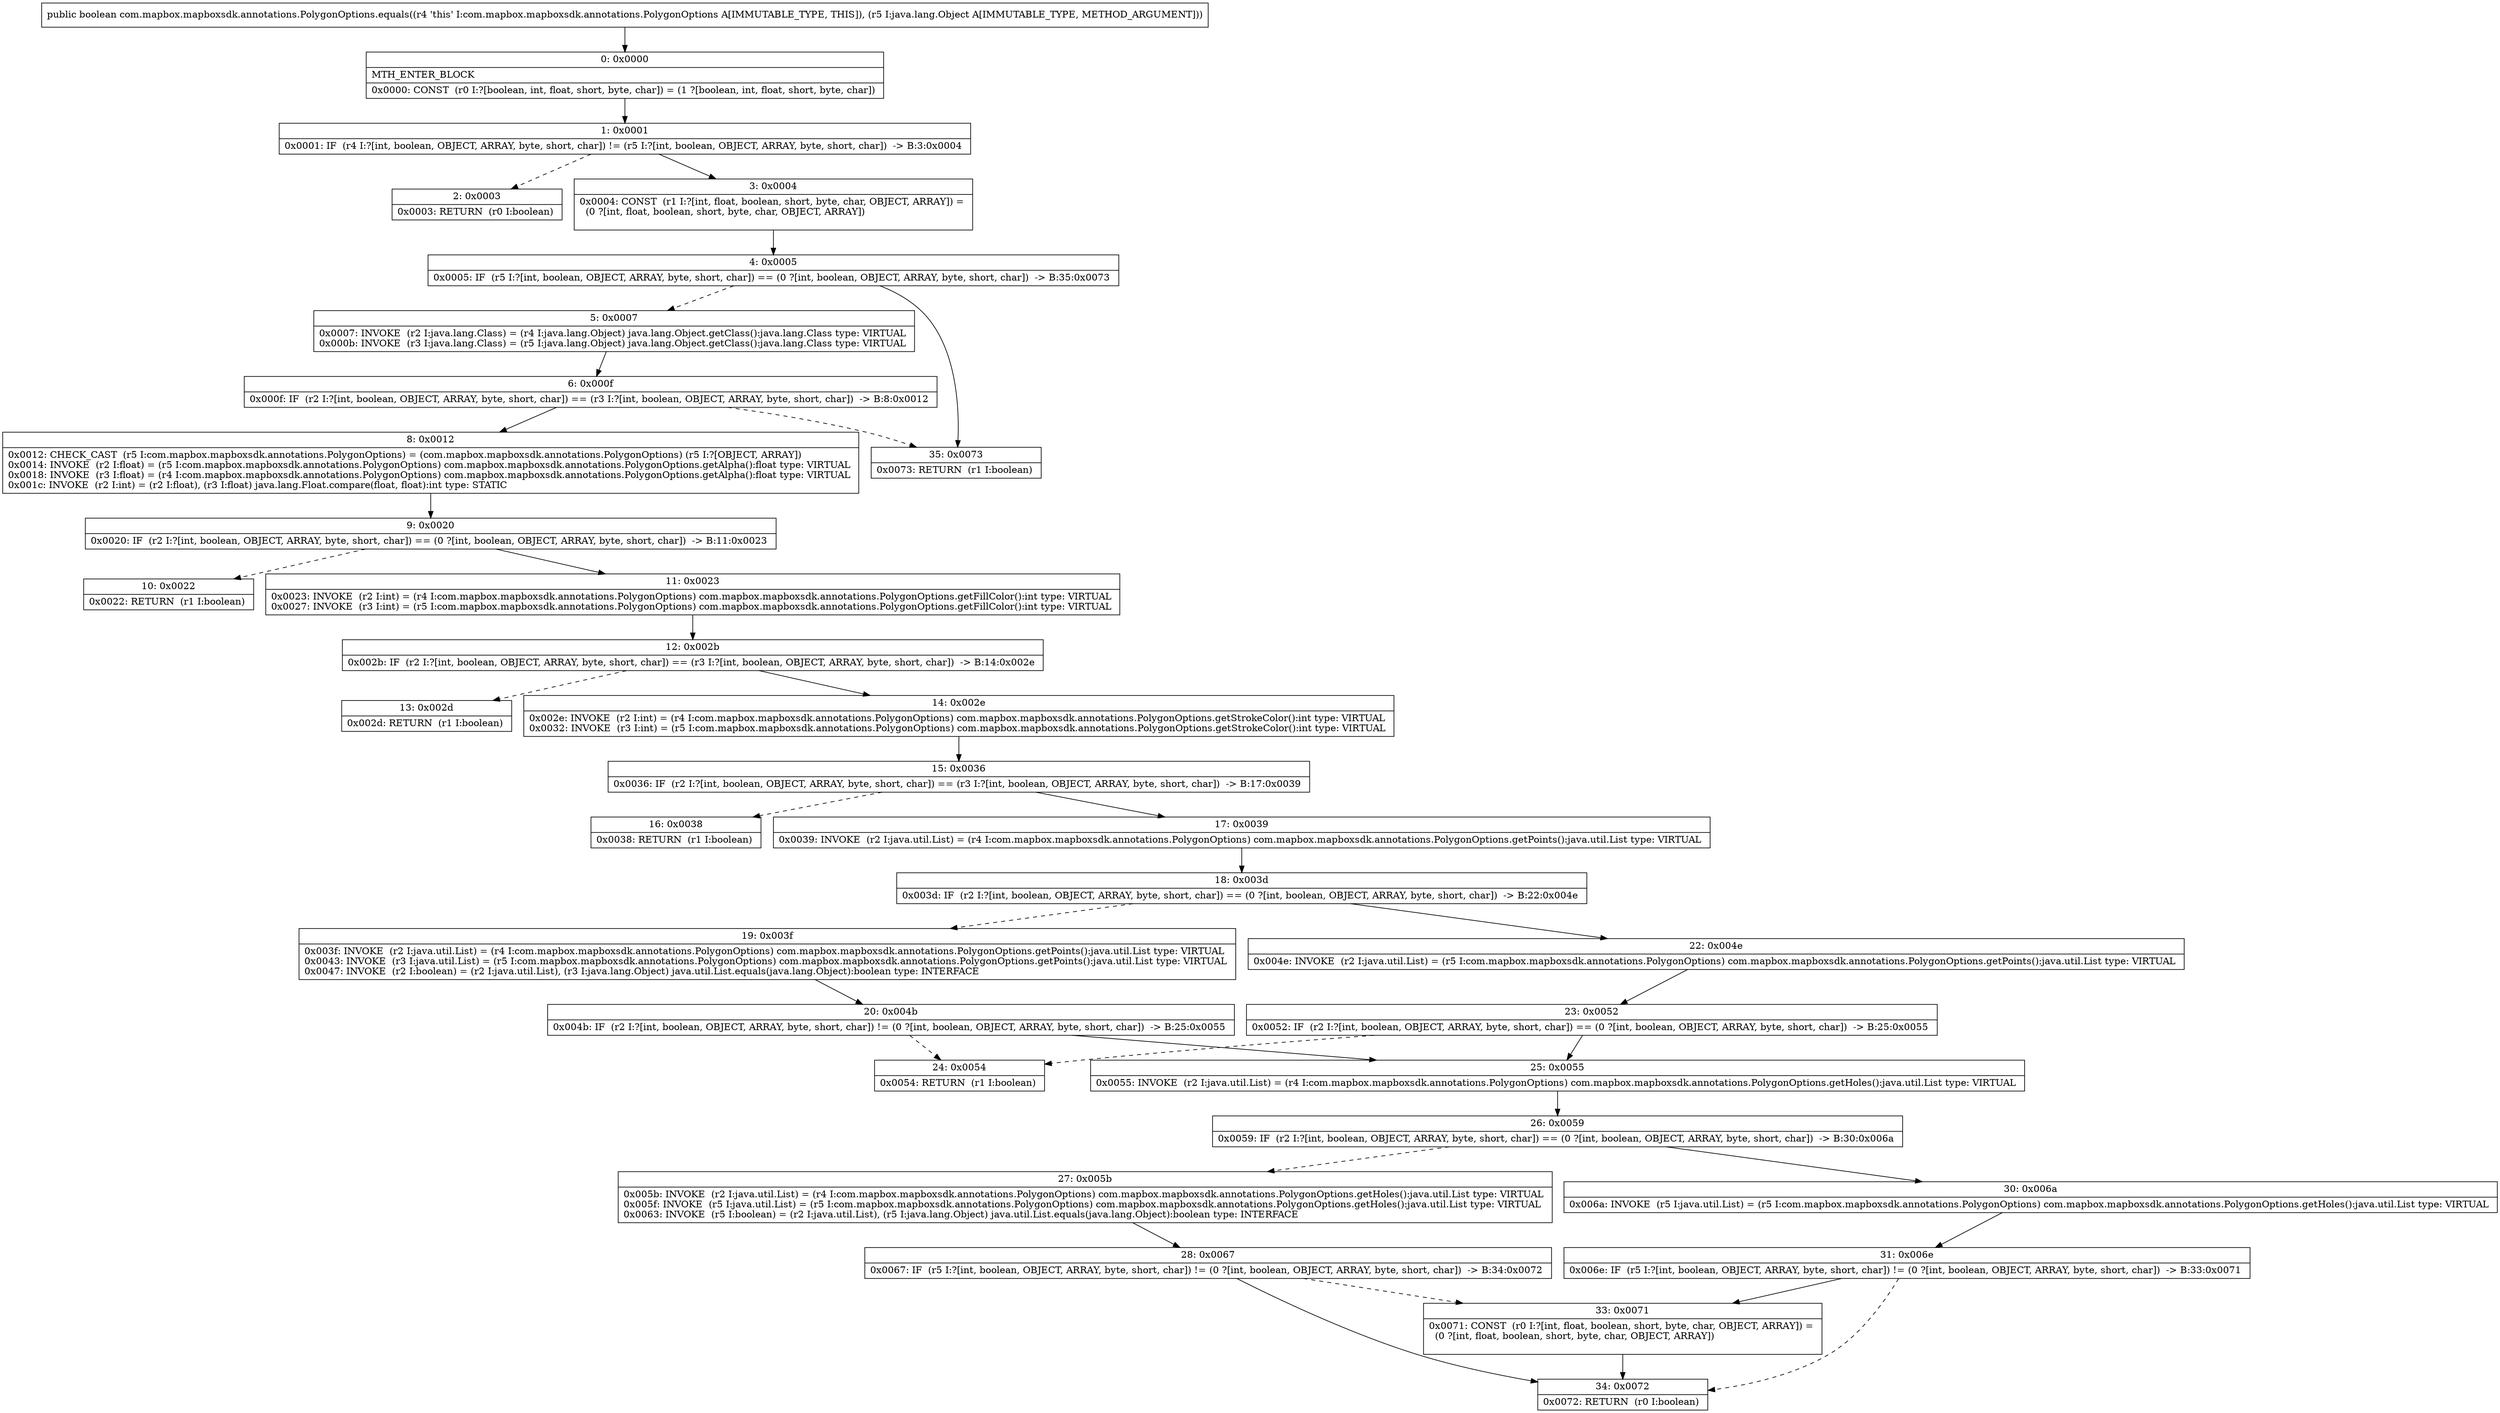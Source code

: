 digraph "CFG forcom.mapbox.mapboxsdk.annotations.PolygonOptions.equals(Ljava\/lang\/Object;)Z" {
Node_0 [shape=record,label="{0\:\ 0x0000|MTH_ENTER_BLOCK\l|0x0000: CONST  (r0 I:?[boolean, int, float, short, byte, char]) = (1 ?[boolean, int, float, short, byte, char]) \l}"];
Node_1 [shape=record,label="{1\:\ 0x0001|0x0001: IF  (r4 I:?[int, boolean, OBJECT, ARRAY, byte, short, char]) != (r5 I:?[int, boolean, OBJECT, ARRAY, byte, short, char])  \-\> B:3:0x0004 \l}"];
Node_2 [shape=record,label="{2\:\ 0x0003|0x0003: RETURN  (r0 I:boolean) \l}"];
Node_3 [shape=record,label="{3\:\ 0x0004|0x0004: CONST  (r1 I:?[int, float, boolean, short, byte, char, OBJECT, ARRAY]) = \l  (0 ?[int, float, boolean, short, byte, char, OBJECT, ARRAY])\l \l}"];
Node_4 [shape=record,label="{4\:\ 0x0005|0x0005: IF  (r5 I:?[int, boolean, OBJECT, ARRAY, byte, short, char]) == (0 ?[int, boolean, OBJECT, ARRAY, byte, short, char])  \-\> B:35:0x0073 \l}"];
Node_5 [shape=record,label="{5\:\ 0x0007|0x0007: INVOKE  (r2 I:java.lang.Class) = (r4 I:java.lang.Object) java.lang.Object.getClass():java.lang.Class type: VIRTUAL \l0x000b: INVOKE  (r3 I:java.lang.Class) = (r5 I:java.lang.Object) java.lang.Object.getClass():java.lang.Class type: VIRTUAL \l}"];
Node_6 [shape=record,label="{6\:\ 0x000f|0x000f: IF  (r2 I:?[int, boolean, OBJECT, ARRAY, byte, short, char]) == (r3 I:?[int, boolean, OBJECT, ARRAY, byte, short, char])  \-\> B:8:0x0012 \l}"];
Node_8 [shape=record,label="{8\:\ 0x0012|0x0012: CHECK_CAST  (r5 I:com.mapbox.mapboxsdk.annotations.PolygonOptions) = (com.mapbox.mapboxsdk.annotations.PolygonOptions) (r5 I:?[OBJECT, ARRAY]) \l0x0014: INVOKE  (r2 I:float) = (r5 I:com.mapbox.mapboxsdk.annotations.PolygonOptions) com.mapbox.mapboxsdk.annotations.PolygonOptions.getAlpha():float type: VIRTUAL \l0x0018: INVOKE  (r3 I:float) = (r4 I:com.mapbox.mapboxsdk.annotations.PolygonOptions) com.mapbox.mapboxsdk.annotations.PolygonOptions.getAlpha():float type: VIRTUAL \l0x001c: INVOKE  (r2 I:int) = (r2 I:float), (r3 I:float) java.lang.Float.compare(float, float):int type: STATIC \l}"];
Node_9 [shape=record,label="{9\:\ 0x0020|0x0020: IF  (r2 I:?[int, boolean, OBJECT, ARRAY, byte, short, char]) == (0 ?[int, boolean, OBJECT, ARRAY, byte, short, char])  \-\> B:11:0x0023 \l}"];
Node_10 [shape=record,label="{10\:\ 0x0022|0x0022: RETURN  (r1 I:boolean) \l}"];
Node_11 [shape=record,label="{11\:\ 0x0023|0x0023: INVOKE  (r2 I:int) = (r4 I:com.mapbox.mapboxsdk.annotations.PolygonOptions) com.mapbox.mapboxsdk.annotations.PolygonOptions.getFillColor():int type: VIRTUAL \l0x0027: INVOKE  (r3 I:int) = (r5 I:com.mapbox.mapboxsdk.annotations.PolygonOptions) com.mapbox.mapboxsdk.annotations.PolygonOptions.getFillColor():int type: VIRTUAL \l}"];
Node_12 [shape=record,label="{12\:\ 0x002b|0x002b: IF  (r2 I:?[int, boolean, OBJECT, ARRAY, byte, short, char]) == (r3 I:?[int, boolean, OBJECT, ARRAY, byte, short, char])  \-\> B:14:0x002e \l}"];
Node_13 [shape=record,label="{13\:\ 0x002d|0x002d: RETURN  (r1 I:boolean) \l}"];
Node_14 [shape=record,label="{14\:\ 0x002e|0x002e: INVOKE  (r2 I:int) = (r4 I:com.mapbox.mapboxsdk.annotations.PolygonOptions) com.mapbox.mapboxsdk.annotations.PolygonOptions.getStrokeColor():int type: VIRTUAL \l0x0032: INVOKE  (r3 I:int) = (r5 I:com.mapbox.mapboxsdk.annotations.PolygonOptions) com.mapbox.mapboxsdk.annotations.PolygonOptions.getStrokeColor():int type: VIRTUAL \l}"];
Node_15 [shape=record,label="{15\:\ 0x0036|0x0036: IF  (r2 I:?[int, boolean, OBJECT, ARRAY, byte, short, char]) == (r3 I:?[int, boolean, OBJECT, ARRAY, byte, short, char])  \-\> B:17:0x0039 \l}"];
Node_16 [shape=record,label="{16\:\ 0x0038|0x0038: RETURN  (r1 I:boolean) \l}"];
Node_17 [shape=record,label="{17\:\ 0x0039|0x0039: INVOKE  (r2 I:java.util.List) = (r4 I:com.mapbox.mapboxsdk.annotations.PolygonOptions) com.mapbox.mapboxsdk.annotations.PolygonOptions.getPoints():java.util.List type: VIRTUAL \l}"];
Node_18 [shape=record,label="{18\:\ 0x003d|0x003d: IF  (r2 I:?[int, boolean, OBJECT, ARRAY, byte, short, char]) == (0 ?[int, boolean, OBJECT, ARRAY, byte, short, char])  \-\> B:22:0x004e \l}"];
Node_19 [shape=record,label="{19\:\ 0x003f|0x003f: INVOKE  (r2 I:java.util.List) = (r4 I:com.mapbox.mapboxsdk.annotations.PolygonOptions) com.mapbox.mapboxsdk.annotations.PolygonOptions.getPoints():java.util.List type: VIRTUAL \l0x0043: INVOKE  (r3 I:java.util.List) = (r5 I:com.mapbox.mapboxsdk.annotations.PolygonOptions) com.mapbox.mapboxsdk.annotations.PolygonOptions.getPoints():java.util.List type: VIRTUAL \l0x0047: INVOKE  (r2 I:boolean) = (r2 I:java.util.List), (r3 I:java.lang.Object) java.util.List.equals(java.lang.Object):boolean type: INTERFACE \l}"];
Node_20 [shape=record,label="{20\:\ 0x004b|0x004b: IF  (r2 I:?[int, boolean, OBJECT, ARRAY, byte, short, char]) != (0 ?[int, boolean, OBJECT, ARRAY, byte, short, char])  \-\> B:25:0x0055 \l}"];
Node_22 [shape=record,label="{22\:\ 0x004e|0x004e: INVOKE  (r2 I:java.util.List) = (r5 I:com.mapbox.mapboxsdk.annotations.PolygonOptions) com.mapbox.mapboxsdk.annotations.PolygonOptions.getPoints():java.util.List type: VIRTUAL \l}"];
Node_23 [shape=record,label="{23\:\ 0x0052|0x0052: IF  (r2 I:?[int, boolean, OBJECT, ARRAY, byte, short, char]) == (0 ?[int, boolean, OBJECT, ARRAY, byte, short, char])  \-\> B:25:0x0055 \l}"];
Node_24 [shape=record,label="{24\:\ 0x0054|0x0054: RETURN  (r1 I:boolean) \l}"];
Node_25 [shape=record,label="{25\:\ 0x0055|0x0055: INVOKE  (r2 I:java.util.List) = (r4 I:com.mapbox.mapboxsdk.annotations.PolygonOptions) com.mapbox.mapboxsdk.annotations.PolygonOptions.getHoles():java.util.List type: VIRTUAL \l}"];
Node_26 [shape=record,label="{26\:\ 0x0059|0x0059: IF  (r2 I:?[int, boolean, OBJECT, ARRAY, byte, short, char]) == (0 ?[int, boolean, OBJECT, ARRAY, byte, short, char])  \-\> B:30:0x006a \l}"];
Node_27 [shape=record,label="{27\:\ 0x005b|0x005b: INVOKE  (r2 I:java.util.List) = (r4 I:com.mapbox.mapboxsdk.annotations.PolygonOptions) com.mapbox.mapboxsdk.annotations.PolygonOptions.getHoles():java.util.List type: VIRTUAL \l0x005f: INVOKE  (r5 I:java.util.List) = (r5 I:com.mapbox.mapboxsdk.annotations.PolygonOptions) com.mapbox.mapboxsdk.annotations.PolygonOptions.getHoles():java.util.List type: VIRTUAL \l0x0063: INVOKE  (r5 I:boolean) = (r2 I:java.util.List), (r5 I:java.lang.Object) java.util.List.equals(java.lang.Object):boolean type: INTERFACE \l}"];
Node_28 [shape=record,label="{28\:\ 0x0067|0x0067: IF  (r5 I:?[int, boolean, OBJECT, ARRAY, byte, short, char]) != (0 ?[int, boolean, OBJECT, ARRAY, byte, short, char])  \-\> B:34:0x0072 \l}"];
Node_30 [shape=record,label="{30\:\ 0x006a|0x006a: INVOKE  (r5 I:java.util.List) = (r5 I:com.mapbox.mapboxsdk.annotations.PolygonOptions) com.mapbox.mapboxsdk.annotations.PolygonOptions.getHoles():java.util.List type: VIRTUAL \l}"];
Node_31 [shape=record,label="{31\:\ 0x006e|0x006e: IF  (r5 I:?[int, boolean, OBJECT, ARRAY, byte, short, char]) != (0 ?[int, boolean, OBJECT, ARRAY, byte, short, char])  \-\> B:33:0x0071 \l}"];
Node_33 [shape=record,label="{33\:\ 0x0071|0x0071: CONST  (r0 I:?[int, float, boolean, short, byte, char, OBJECT, ARRAY]) = \l  (0 ?[int, float, boolean, short, byte, char, OBJECT, ARRAY])\l \l}"];
Node_34 [shape=record,label="{34\:\ 0x0072|0x0072: RETURN  (r0 I:boolean) \l}"];
Node_35 [shape=record,label="{35\:\ 0x0073|0x0073: RETURN  (r1 I:boolean) \l}"];
MethodNode[shape=record,label="{public boolean com.mapbox.mapboxsdk.annotations.PolygonOptions.equals((r4 'this' I:com.mapbox.mapboxsdk.annotations.PolygonOptions A[IMMUTABLE_TYPE, THIS]), (r5 I:java.lang.Object A[IMMUTABLE_TYPE, METHOD_ARGUMENT])) }"];
MethodNode -> Node_0;
Node_0 -> Node_1;
Node_1 -> Node_2[style=dashed];
Node_1 -> Node_3;
Node_3 -> Node_4;
Node_4 -> Node_5[style=dashed];
Node_4 -> Node_35;
Node_5 -> Node_6;
Node_6 -> Node_8;
Node_6 -> Node_35[style=dashed];
Node_8 -> Node_9;
Node_9 -> Node_10[style=dashed];
Node_9 -> Node_11;
Node_11 -> Node_12;
Node_12 -> Node_13[style=dashed];
Node_12 -> Node_14;
Node_14 -> Node_15;
Node_15 -> Node_16[style=dashed];
Node_15 -> Node_17;
Node_17 -> Node_18;
Node_18 -> Node_19[style=dashed];
Node_18 -> Node_22;
Node_19 -> Node_20;
Node_20 -> Node_25;
Node_20 -> Node_24[style=dashed];
Node_22 -> Node_23;
Node_23 -> Node_24[style=dashed];
Node_23 -> Node_25;
Node_25 -> Node_26;
Node_26 -> Node_27[style=dashed];
Node_26 -> Node_30;
Node_27 -> Node_28;
Node_28 -> Node_34;
Node_28 -> Node_33[style=dashed];
Node_30 -> Node_31;
Node_31 -> Node_33;
Node_31 -> Node_34[style=dashed];
Node_33 -> Node_34;
}

